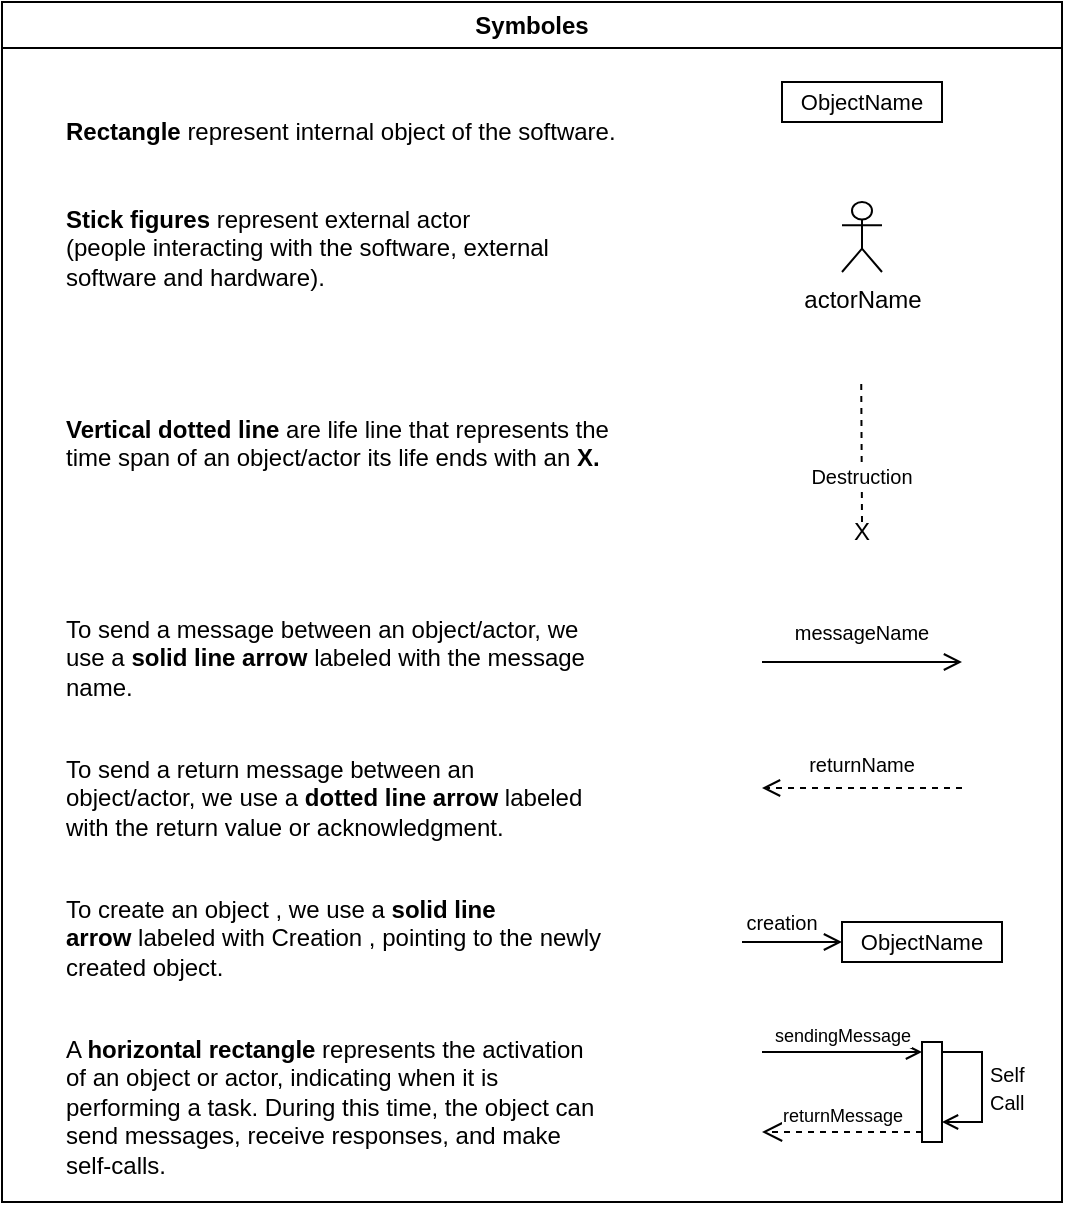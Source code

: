<mxfile version="25.0.2">
  <diagram name="Page-1" id="ZsZY_6qja8_V6OmGRgaw">
    <mxGraphModel dx="520" dy="336" grid="1" gridSize="10" guides="1" tooltips="1" connect="1" arrows="1" fold="1" page="1" pageScale="1" pageWidth="850" pageHeight="1100" math="0" shadow="0">
      <root>
        <mxCell id="0" />
        <mxCell id="1" parent="0" />
        <mxCell id="XJK0FdbhuMoN5WaEMx37-1" value="Symboles" style="swimlane;whiteSpace=wrap;html=1;fillColor=none;" vertex="1" parent="1">
          <mxGeometry x="80" y="30" width="530" height="600" as="geometry" />
        </mxCell>
        <mxCell id="XJK0FdbhuMoN5WaEMx37-2" value="&lt;font style=&quot;font-size: 11px;&quot;&gt;ObjectName&lt;/font&gt;" style="rounded=0;whiteSpace=wrap;html=1;align=center;fillColor=none;" vertex="1" parent="XJK0FdbhuMoN5WaEMx37-1">
          <mxGeometry x="390" y="40" width="80" height="20" as="geometry" />
        </mxCell>
        <mxCell id="XJK0FdbhuMoN5WaEMx37-3" value="&lt;b&gt;Rectangle &lt;/b&gt;represent internal object of the software." style="text;html=1;align=left;verticalAlign=middle;whiteSpace=wrap;rounded=0;" vertex="1" parent="XJK0FdbhuMoN5WaEMx37-1">
          <mxGeometry x="30" y="50" width="280" height="30" as="geometry" />
        </mxCell>
        <mxCell id="XJK0FdbhuMoN5WaEMx37-9" value="actorName" style="shape=umlActor;verticalLabelPosition=bottom;verticalAlign=top;html=1;" vertex="1" parent="XJK0FdbhuMoN5WaEMx37-1">
          <mxGeometry x="420" y="100" width="20" height="35" as="geometry" />
        </mxCell>
        <mxCell id="XJK0FdbhuMoN5WaEMx37-11" value="" style="endArrow=open;endSize=7;html=1;rounded=0;" edge="1" parent="XJK0FdbhuMoN5WaEMx37-1">
          <mxGeometry width="160" relative="1" as="geometry">
            <mxPoint x="380" y="330" as="sourcePoint" />
            <mxPoint x="480" y="330" as="targetPoint" />
          </mxGeometry>
        </mxCell>
        <mxCell id="XJK0FdbhuMoN5WaEMx37-12" value="" style="endArrow=open;endSize=7;html=1;rounded=0;dashed=1;" edge="1" parent="XJK0FdbhuMoN5WaEMx37-1">
          <mxGeometry width="160" relative="1" as="geometry">
            <mxPoint x="480" y="393" as="sourcePoint" />
            <mxPoint x="380" y="393" as="targetPoint" />
          </mxGeometry>
        </mxCell>
        <mxCell id="XJK0FdbhuMoN5WaEMx37-22" value="" style="endArrow=open;endSize=7;html=1;rounded=0;entryX=0;entryY=0.5;entryDx=0;entryDy=0;" edge="1" parent="XJK0FdbhuMoN5WaEMx37-1" target="XJK0FdbhuMoN5WaEMx37-23">
          <mxGeometry width="160" relative="1" as="geometry">
            <mxPoint x="370" y="470" as="sourcePoint" />
            <mxPoint x="450" y="440" as="targetPoint" />
          </mxGeometry>
        </mxCell>
        <mxCell id="XJK0FdbhuMoN5WaEMx37-23" value="&lt;font style=&quot;font-size: 11px;&quot;&gt;ObjectName&lt;/font&gt;" style="rounded=0;whiteSpace=wrap;html=1;align=center;fillColor=none;" vertex="1" parent="XJK0FdbhuMoN5WaEMx37-1">
          <mxGeometry x="420" y="460" width="80" height="20" as="geometry" />
        </mxCell>
        <mxCell id="XJK0FdbhuMoN5WaEMx37-24" value="" style="endArrow=none;endSize=7;html=1;rounded=0;dashed=1;endFill=0;exitX=0.5;exitY=0;exitDx=0;exitDy=0;" edge="1" parent="XJK0FdbhuMoN5WaEMx37-1" source="XJK0FdbhuMoN5WaEMx37-26">
          <mxGeometry width="160" relative="1" as="geometry">
            <mxPoint x="430" y="260" as="sourcePoint" />
            <mxPoint x="429.62" y="190" as="targetPoint" />
          </mxGeometry>
        </mxCell>
        <mxCell id="XJK0FdbhuMoN5WaEMx37-26" value="X" style="text;html=1;align=center;verticalAlign=middle;whiteSpace=wrap;rounded=0;" vertex="1" parent="XJK0FdbhuMoN5WaEMx37-1">
          <mxGeometry x="420" y="260" width="20" height="10" as="geometry" />
        </mxCell>
        <mxCell id="XJK0FdbhuMoN5WaEMx37-34" value="&lt;font style=&quot;font-size: 10px;&quot;&gt;messageName&lt;/font&gt;" style="text;html=1;align=center;verticalAlign=middle;whiteSpace=wrap;rounded=0;" vertex="1" parent="XJK0FdbhuMoN5WaEMx37-1">
          <mxGeometry x="390" y="310" width="80" height="10" as="geometry" />
        </mxCell>
        <mxCell id="XJK0FdbhuMoN5WaEMx37-35" value="&lt;font style=&quot;font-size: 10px;&quot;&gt;returnName&lt;/font&gt;" style="text;html=1;align=center;verticalAlign=middle;whiteSpace=wrap;rounded=0;" vertex="1" parent="XJK0FdbhuMoN5WaEMx37-1">
          <mxGeometry x="390" y="376" width="80" height="10" as="geometry" />
        </mxCell>
        <mxCell id="XJK0FdbhuMoN5WaEMx37-36" value="&lt;b&gt;Stick figures&lt;/b&gt; represent external actor&lt;div&gt;(people interacting with the software, external software and hardware).&lt;/div&gt;" style="text;html=1;align=left;verticalAlign=middle;whiteSpace=wrap;rounded=0;" vertex="1" parent="XJK0FdbhuMoN5WaEMx37-1">
          <mxGeometry x="30" y="100" width="279" height="45" as="geometry" />
        </mxCell>
        <mxCell id="XJK0FdbhuMoN5WaEMx37-37" value="&lt;b&gt;Vertical dotted line &lt;/b&gt;are life line that represents the time span of an object/actor&amp;nbsp;&lt;span style=&quot;background-color: initial;&quot;&gt;its life ends with an &lt;/span&gt;&lt;b style=&quot;background-color: initial;&quot;&gt;X.&lt;/b&gt;" style="text;html=1;align=left;verticalAlign=top;whiteSpace=wrap;rounded=0;" vertex="1" parent="XJK0FdbhuMoN5WaEMx37-1">
          <mxGeometry x="30" y="200" width="280" height="40" as="geometry" />
        </mxCell>
        <mxCell id="XJK0FdbhuMoN5WaEMx37-38" value="To send a message between an object/actor, we use a &lt;strong&gt;solid line arrow&lt;/strong&gt; labeled with the message name." style="text;html=1;align=left;verticalAlign=top;whiteSpace=wrap;rounded=0;" vertex="1" parent="XJK0FdbhuMoN5WaEMx37-1">
          <mxGeometry x="30" y="300" width="270" height="50" as="geometry" />
        </mxCell>
        <mxCell id="XJK0FdbhuMoN5WaEMx37-39" value="To send a return message between an object/actor, we use a &lt;strong&gt;dotted line arrow&lt;/strong&gt; labeled with the return value or acknowledgment." style="text;html=1;align=left;verticalAlign=top;whiteSpace=wrap;rounded=0;" vertex="1" parent="XJK0FdbhuMoN5WaEMx37-1">
          <mxGeometry x="30" y="370" width="270" height="50" as="geometry" />
        </mxCell>
        <mxCell id="XJK0FdbhuMoN5WaEMx37-40" value="&lt;span style=&quot;font-size: 10px;&quot;&gt;creation&lt;/span&gt;" style="text;html=1;align=center;verticalAlign=middle;whiteSpace=wrap;rounded=0;" vertex="1" parent="XJK0FdbhuMoN5WaEMx37-1">
          <mxGeometry x="350" y="455" width="80" height="10" as="geometry" />
        </mxCell>
        <mxCell id="XJK0FdbhuMoN5WaEMx37-41" value="To create an object , we use a &lt;b&gt;solid&lt;/b&gt;&lt;strong&gt;&amp;nbsp;line arrow&lt;/strong&gt;&amp;nbsp;labeled with Creation , pointing to the newly created object." style="text;html=1;align=left;verticalAlign=top;whiteSpace=wrap;rounded=0;" vertex="1" parent="XJK0FdbhuMoN5WaEMx37-1">
          <mxGeometry x="30" y="440" width="270" height="50" as="geometry" />
        </mxCell>
        <mxCell id="XJK0FdbhuMoN5WaEMx37-27" value="" style="html=1;points=[[0,0,0,0,5],[0,1,0,0,-5],[1,0,0,0,5],[1,1,0,0,-5]];perimeter=orthogonalPerimeter;outlineConnect=0;targetShapes=umlLifeline;portConstraint=eastwest;newEdgeStyle={&quot;curved&quot;:0,&quot;rounded&quot;:0};" vertex="1" parent="XJK0FdbhuMoN5WaEMx37-1">
          <mxGeometry x="460" y="520" width="10" height="50" as="geometry" />
        </mxCell>
        <mxCell id="XJK0FdbhuMoN5WaEMx37-43" value="&lt;font style=&quot;font-size: 10px;&quot;&gt;Self&lt;br&gt;&lt;/font&gt;&lt;div&gt;&lt;font style=&quot;font-size: 10px;&quot;&gt;Call&lt;/font&gt;&lt;/div&gt;" style="html=1;align=left;spacingLeft=2;endArrow=open;rounded=0;edgeStyle=orthogonalEdgeStyle;curved=0;rounded=0;endFill=0;exitX=1;exitY=0;exitDx=0;exitDy=5;exitPerimeter=0;" edge="1" target="XJK0FdbhuMoN5WaEMx37-27" parent="XJK0FdbhuMoN5WaEMx37-1" source="XJK0FdbhuMoN5WaEMx37-27">
          <mxGeometry relative="1" as="geometry">
            <mxPoint x="440" y="610" as="sourcePoint" />
            <Array as="points">
              <mxPoint x="490" y="525" />
              <mxPoint x="490" y="560" />
            </Array>
            <mxPoint x="480" y="560" as="targetPoint" />
          </mxGeometry>
        </mxCell>
        <mxCell id="XJK0FdbhuMoN5WaEMx37-45" value="A &lt;strong&gt;horizontal rectangle&lt;/strong&gt; represents the activation of an object or actor, indicating when it is performing a task. During this time, the object can send messages, receive responses, and make self-calls." style="text;html=1;align=left;verticalAlign=top;whiteSpace=wrap;rounded=0;" vertex="1" parent="XJK0FdbhuMoN5WaEMx37-1">
          <mxGeometry x="30" y="510" width="270" height="80" as="geometry" />
        </mxCell>
        <mxCell id="XJK0FdbhuMoN5WaEMx37-47" value="&lt;font style=&quot;font-size: 10px;&quot;&gt;Destruction&lt;/font&gt;" style="text;html=1;align=center;verticalAlign=middle;whiteSpace=wrap;rounded=0;fillColor=default;" vertex="1" parent="XJK0FdbhuMoN5WaEMx37-1">
          <mxGeometry x="400" y="232" width="60" height="10" as="geometry" />
        </mxCell>
        <mxCell id="XJK0FdbhuMoN5WaEMx37-28" value="&lt;font style=&quot;font-size: 9px;&quot;&gt;sendingMessage&lt;/font&gt;" style="html=1;verticalAlign=bottom;endArrow=open;curved=0;rounded=0;entryX=0;entryY=0;entryDx=0;entryDy=5;endFill=0;" edge="1" target="XJK0FdbhuMoN5WaEMx37-27" parent="1">
          <mxGeometry relative="1" as="geometry">
            <mxPoint x="460" y="555" as="sourcePoint" />
          </mxGeometry>
        </mxCell>
        <mxCell id="XJK0FdbhuMoN5WaEMx37-29" value="&lt;font style=&quot;font-size: 9px;&quot;&gt;returnMessage&lt;/font&gt;" style="html=1;verticalAlign=bottom;endArrow=open;dashed=1;endSize=8;curved=0;rounded=0;exitX=0;exitY=1;exitDx=0;exitDy=-5;" edge="1" source="XJK0FdbhuMoN5WaEMx37-27" parent="1">
          <mxGeometry relative="1" as="geometry">
            <mxPoint x="460" y="595" as="targetPoint" />
          </mxGeometry>
        </mxCell>
      </root>
    </mxGraphModel>
  </diagram>
</mxfile>
